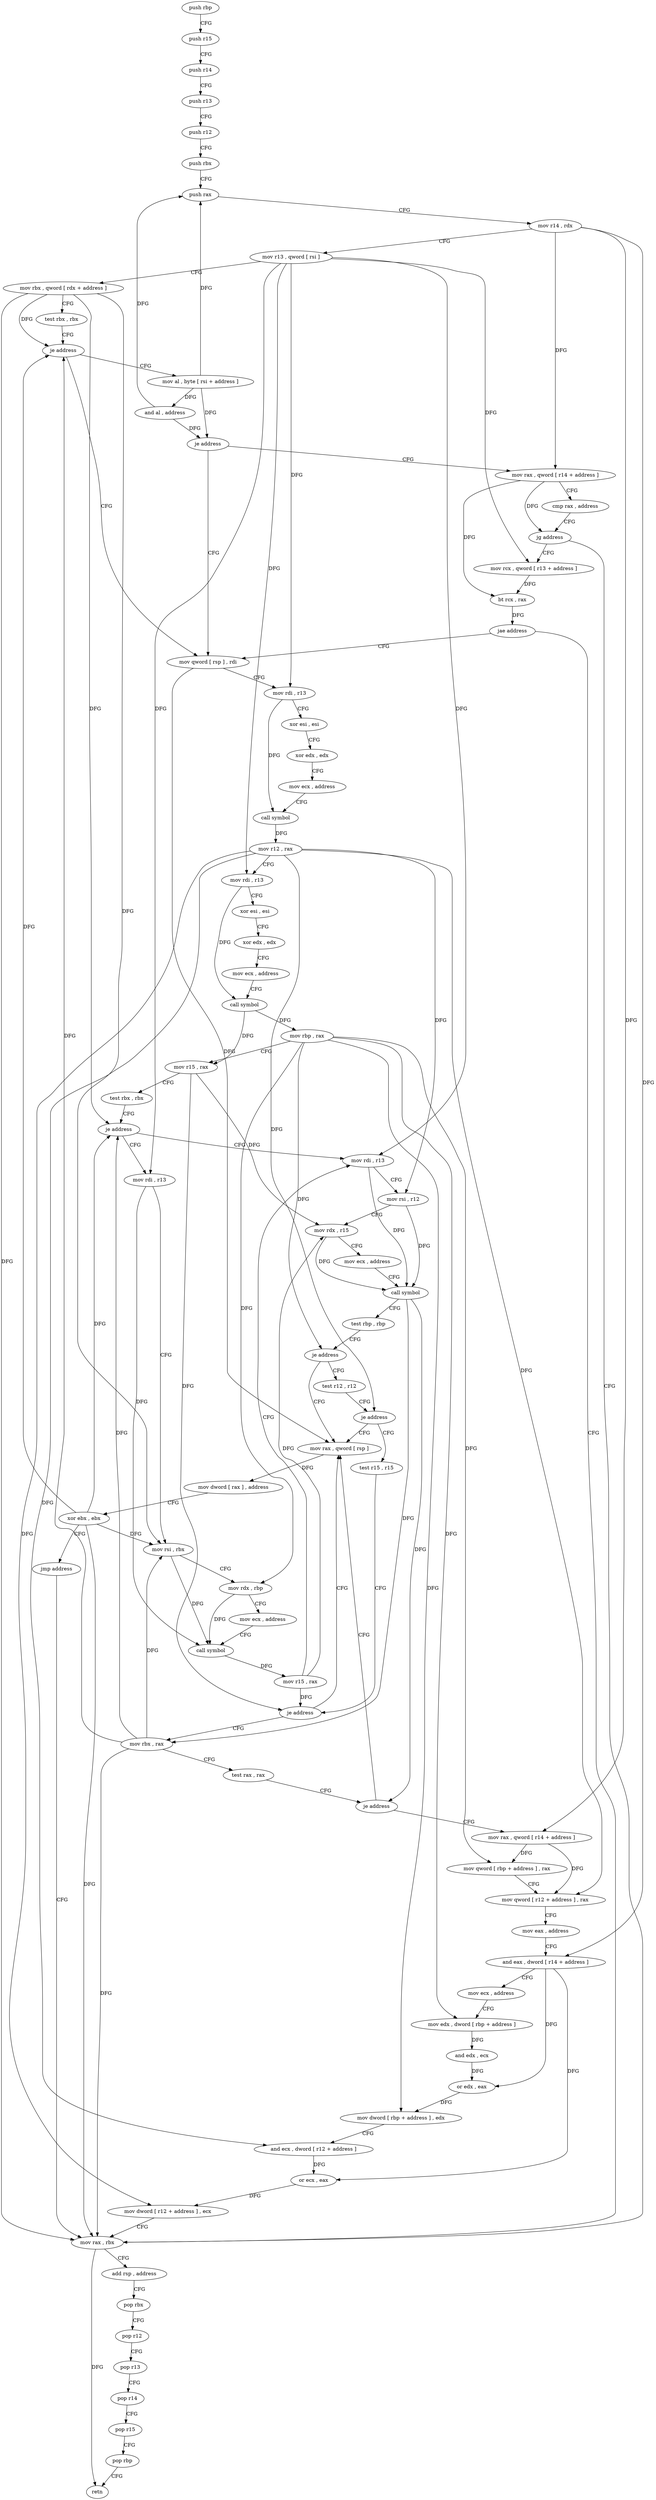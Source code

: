 digraph "func" {
"4238448" [label = "push rbp" ]
"4238449" [label = "push r15" ]
"4238451" [label = "push r14" ]
"4238453" [label = "push r13" ]
"4238455" [label = "push r12" ]
"4238457" [label = "push rbx" ]
"4238458" [label = "push rax" ]
"4238459" [label = "mov r14 , rdx" ]
"4238462" [label = "mov r13 , qword [ rsi ]" ]
"4238465" [label = "mov rbx , qword [ rdx + address ]" ]
"4238469" [label = "test rbx , rbx" ]
"4238472" [label = "je address" ]
"4238512" [label = "mov qword [ rsp ] , rdi" ]
"4238474" [label = "mov al , byte [ rsi + address ]" ]
"4238516" [label = "mov rdi , r13" ]
"4238519" [label = "xor esi , esi" ]
"4238521" [label = "xor edx , edx" ]
"4238523" [label = "mov ecx , address" ]
"4238528" [label = "call symbol" ]
"4238533" [label = "mov r12 , rax" ]
"4238536" [label = "mov rdi , r13" ]
"4238539" [label = "xor esi , esi" ]
"4238541" [label = "xor edx , edx" ]
"4238543" [label = "mov ecx , address" ]
"4238548" [label = "call symbol" ]
"4238553" [label = "mov rbp , rax" ]
"4238556" [label = "mov r15 , rax" ]
"4238559" [label = "test rbx , rbx" ]
"4238562" [label = "je address" ]
"4238586" [label = "mov rdi , r13" ]
"4238564" [label = "mov rdi , r13" ]
"4238477" [label = "and al , address" ]
"4238479" [label = "je address" ]
"4238481" [label = "mov rax , qword [ r14 + address ]" ]
"4238589" [label = "mov rsi , r12" ]
"4238592" [label = "mov rdx , r15" ]
"4238595" [label = "mov ecx , address" ]
"4238600" [label = "call symbol" ]
"4238605" [label = "test rbp , rbp" ]
"4238608" [label = "je address" ]
"4238695" [label = "mov rax , qword [ rsp ]" ]
"4238610" [label = "test r12 , r12" ]
"4238567" [label = "mov rsi , rbx" ]
"4238570" [label = "mov rdx , rbp" ]
"4238573" [label = "mov ecx , address" ]
"4238578" [label = "call symbol" ]
"4238583" [label = "mov r15 , rax" ]
"4238485" [label = "cmp rax , address" ]
"4238489" [label = "jg address" ]
"4238677" [label = "mov rax , rbx" ]
"4238495" [label = "mov rcx , qword [ r13 + address ]" ]
"4238699" [label = "mov dword [ rax ] , address" ]
"4238705" [label = "xor ebx , ebx" ]
"4238707" [label = "jmp address" ]
"4238613" [label = "je address" ]
"4238615" [label = "test r15 , r15" ]
"4238680" [label = "add rsp , address" ]
"4238684" [label = "pop rbx" ]
"4238685" [label = "pop r12" ]
"4238687" [label = "pop r13" ]
"4238689" [label = "pop r14" ]
"4238691" [label = "pop r15" ]
"4238693" [label = "pop rbp" ]
"4238694" [label = "retn" ]
"4238502" [label = "bt rcx , rax" ]
"4238506" [label = "jae address" ]
"4238618" [label = "je address" ]
"4238620" [label = "mov rbx , rax" ]
"4238623" [label = "test rax , rax" ]
"4238626" [label = "je address" ]
"4238628" [label = "mov rax , qword [ r14 + address ]" ]
"4238632" [label = "mov qword [ rbp + address ] , rax" ]
"4238636" [label = "mov qword [ r12 + address ] , rax" ]
"4238641" [label = "mov eax , address" ]
"4238646" [label = "and eax , dword [ r14 + address ]" ]
"4238650" [label = "mov ecx , address" ]
"4238655" [label = "mov edx , dword [ rbp + address ]" ]
"4238658" [label = "and edx , ecx" ]
"4238660" [label = "or edx , eax" ]
"4238662" [label = "mov dword [ rbp + address ] , edx" ]
"4238665" [label = "and ecx , dword [ r12 + address ]" ]
"4238670" [label = "or ecx , eax" ]
"4238672" [label = "mov dword [ r12 + address ] , ecx" ]
"4238448" -> "4238449" [ label = "CFG" ]
"4238449" -> "4238451" [ label = "CFG" ]
"4238451" -> "4238453" [ label = "CFG" ]
"4238453" -> "4238455" [ label = "CFG" ]
"4238455" -> "4238457" [ label = "CFG" ]
"4238457" -> "4238458" [ label = "CFG" ]
"4238458" -> "4238459" [ label = "CFG" ]
"4238459" -> "4238462" [ label = "CFG" ]
"4238459" -> "4238481" [ label = "DFG" ]
"4238459" -> "4238628" [ label = "DFG" ]
"4238459" -> "4238646" [ label = "DFG" ]
"4238462" -> "4238465" [ label = "CFG" ]
"4238462" -> "4238516" [ label = "DFG" ]
"4238462" -> "4238536" [ label = "DFG" ]
"4238462" -> "4238586" [ label = "DFG" ]
"4238462" -> "4238564" [ label = "DFG" ]
"4238462" -> "4238495" [ label = "DFG" ]
"4238465" -> "4238469" [ label = "CFG" ]
"4238465" -> "4238472" [ label = "DFG" ]
"4238465" -> "4238562" [ label = "DFG" ]
"4238465" -> "4238567" [ label = "DFG" ]
"4238465" -> "4238677" [ label = "DFG" ]
"4238469" -> "4238472" [ label = "CFG" ]
"4238472" -> "4238512" [ label = "CFG" ]
"4238472" -> "4238474" [ label = "CFG" ]
"4238512" -> "4238516" [ label = "CFG" ]
"4238512" -> "4238695" [ label = "DFG" ]
"4238474" -> "4238477" [ label = "DFG" ]
"4238474" -> "4238458" [ label = "DFG" ]
"4238474" -> "4238479" [ label = "DFG" ]
"4238516" -> "4238519" [ label = "CFG" ]
"4238516" -> "4238528" [ label = "DFG" ]
"4238519" -> "4238521" [ label = "CFG" ]
"4238521" -> "4238523" [ label = "CFG" ]
"4238523" -> "4238528" [ label = "CFG" ]
"4238528" -> "4238533" [ label = "DFG" ]
"4238533" -> "4238536" [ label = "CFG" ]
"4238533" -> "4238589" [ label = "DFG" ]
"4238533" -> "4238613" [ label = "DFG" ]
"4238533" -> "4238636" [ label = "DFG" ]
"4238533" -> "4238665" [ label = "DFG" ]
"4238533" -> "4238672" [ label = "DFG" ]
"4238536" -> "4238539" [ label = "CFG" ]
"4238536" -> "4238548" [ label = "DFG" ]
"4238539" -> "4238541" [ label = "CFG" ]
"4238541" -> "4238543" [ label = "CFG" ]
"4238543" -> "4238548" [ label = "CFG" ]
"4238548" -> "4238553" [ label = "DFG" ]
"4238548" -> "4238556" [ label = "DFG" ]
"4238553" -> "4238556" [ label = "CFG" ]
"4238553" -> "4238608" [ label = "DFG" ]
"4238553" -> "4238570" [ label = "DFG" ]
"4238553" -> "4238632" [ label = "DFG" ]
"4238553" -> "4238655" [ label = "DFG" ]
"4238553" -> "4238662" [ label = "DFG" ]
"4238556" -> "4238559" [ label = "CFG" ]
"4238556" -> "4238592" [ label = "DFG" ]
"4238556" -> "4238618" [ label = "DFG" ]
"4238559" -> "4238562" [ label = "CFG" ]
"4238562" -> "4238586" [ label = "CFG" ]
"4238562" -> "4238564" [ label = "CFG" ]
"4238586" -> "4238589" [ label = "CFG" ]
"4238586" -> "4238600" [ label = "DFG" ]
"4238564" -> "4238567" [ label = "CFG" ]
"4238564" -> "4238578" [ label = "DFG" ]
"4238477" -> "4238479" [ label = "DFG" ]
"4238477" -> "4238458" [ label = "DFG" ]
"4238479" -> "4238512" [ label = "CFG" ]
"4238479" -> "4238481" [ label = "CFG" ]
"4238481" -> "4238485" [ label = "CFG" ]
"4238481" -> "4238489" [ label = "DFG" ]
"4238481" -> "4238502" [ label = "DFG" ]
"4238589" -> "4238592" [ label = "CFG" ]
"4238589" -> "4238600" [ label = "DFG" ]
"4238592" -> "4238595" [ label = "CFG" ]
"4238592" -> "4238600" [ label = "DFG" ]
"4238595" -> "4238600" [ label = "CFG" ]
"4238600" -> "4238605" [ label = "CFG" ]
"4238600" -> "4238620" [ label = "DFG" ]
"4238600" -> "4238626" [ label = "DFG" ]
"4238605" -> "4238608" [ label = "CFG" ]
"4238608" -> "4238695" [ label = "CFG" ]
"4238608" -> "4238610" [ label = "CFG" ]
"4238695" -> "4238699" [ label = "DFG" ]
"4238610" -> "4238613" [ label = "CFG" ]
"4238567" -> "4238570" [ label = "CFG" ]
"4238567" -> "4238578" [ label = "DFG" ]
"4238570" -> "4238573" [ label = "CFG" ]
"4238570" -> "4238578" [ label = "DFG" ]
"4238573" -> "4238578" [ label = "CFG" ]
"4238578" -> "4238583" [ label = "DFG" ]
"4238583" -> "4238586" [ label = "CFG" ]
"4238583" -> "4238592" [ label = "DFG" ]
"4238583" -> "4238618" [ label = "DFG" ]
"4238485" -> "4238489" [ label = "CFG" ]
"4238489" -> "4238677" [ label = "CFG" ]
"4238489" -> "4238495" [ label = "CFG" ]
"4238677" -> "4238680" [ label = "CFG" ]
"4238677" -> "4238694" [ label = "DFG" ]
"4238495" -> "4238502" [ label = "DFG" ]
"4238699" -> "4238705" [ label = "CFG" ]
"4238705" -> "4238707" [ label = "CFG" ]
"4238705" -> "4238472" [ label = "DFG" ]
"4238705" -> "4238562" [ label = "DFG" ]
"4238705" -> "4238567" [ label = "DFG" ]
"4238705" -> "4238677" [ label = "DFG" ]
"4238707" -> "4238677" [ label = "CFG" ]
"4238613" -> "4238695" [ label = "CFG" ]
"4238613" -> "4238615" [ label = "CFG" ]
"4238615" -> "4238618" [ label = "CFG" ]
"4238680" -> "4238684" [ label = "CFG" ]
"4238684" -> "4238685" [ label = "CFG" ]
"4238685" -> "4238687" [ label = "CFG" ]
"4238687" -> "4238689" [ label = "CFG" ]
"4238689" -> "4238691" [ label = "CFG" ]
"4238691" -> "4238693" [ label = "CFG" ]
"4238693" -> "4238694" [ label = "CFG" ]
"4238502" -> "4238506" [ label = "DFG" ]
"4238506" -> "4238677" [ label = "CFG" ]
"4238506" -> "4238512" [ label = "CFG" ]
"4238618" -> "4238695" [ label = "CFG" ]
"4238618" -> "4238620" [ label = "CFG" ]
"4238620" -> "4238623" [ label = "CFG" ]
"4238620" -> "4238472" [ label = "DFG" ]
"4238620" -> "4238562" [ label = "DFG" ]
"4238620" -> "4238567" [ label = "DFG" ]
"4238620" -> "4238677" [ label = "DFG" ]
"4238623" -> "4238626" [ label = "CFG" ]
"4238626" -> "4238695" [ label = "CFG" ]
"4238626" -> "4238628" [ label = "CFG" ]
"4238628" -> "4238632" [ label = "DFG" ]
"4238628" -> "4238636" [ label = "DFG" ]
"4238632" -> "4238636" [ label = "CFG" ]
"4238636" -> "4238641" [ label = "CFG" ]
"4238641" -> "4238646" [ label = "CFG" ]
"4238646" -> "4238650" [ label = "CFG" ]
"4238646" -> "4238660" [ label = "DFG" ]
"4238646" -> "4238670" [ label = "DFG" ]
"4238650" -> "4238655" [ label = "CFG" ]
"4238655" -> "4238658" [ label = "DFG" ]
"4238658" -> "4238660" [ label = "DFG" ]
"4238660" -> "4238662" [ label = "DFG" ]
"4238662" -> "4238665" [ label = "CFG" ]
"4238665" -> "4238670" [ label = "DFG" ]
"4238670" -> "4238672" [ label = "DFG" ]
"4238672" -> "4238677" [ label = "CFG" ]
}
